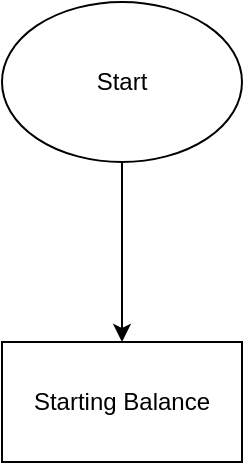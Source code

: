 <mxfile version="13.7.3" type="github">
  <diagram id="q1sX0XHCinENVLS0Z8PO" name="Page-1">
    <mxGraphModel dx="1888" dy="1648" grid="1" gridSize="10" guides="1" tooltips="1" connect="1" arrows="1" fold="1" page="1" pageScale="1" pageWidth="850" pageHeight="1100" math="0" shadow="0">
      <root>
        <mxCell id="0" />
        <mxCell id="1" parent="0" />
        <mxCell id="fMQO-DUGGEPsRweQEfmz-5" value="" style="edgeStyle=orthogonalEdgeStyle;rounded=0;orthogonalLoop=1;jettySize=auto;html=1;" edge="1" parent="1" source="fMQO-DUGGEPsRweQEfmz-3" target="fMQO-DUGGEPsRweQEfmz-4">
          <mxGeometry relative="1" as="geometry" />
        </mxCell>
        <mxCell id="fMQO-DUGGEPsRweQEfmz-3" value="Start" style="ellipse;whiteSpace=wrap;html=1;" vertex="1" parent="1">
          <mxGeometry x="-780" y="-1100" width="120" height="80" as="geometry" />
        </mxCell>
        <mxCell id="fMQO-DUGGEPsRweQEfmz-4" value="Starting Balance" style="whiteSpace=wrap;html=1;" vertex="1" parent="1">
          <mxGeometry x="-780" y="-930" width="120" height="60" as="geometry" />
        </mxCell>
      </root>
    </mxGraphModel>
  </diagram>
</mxfile>
